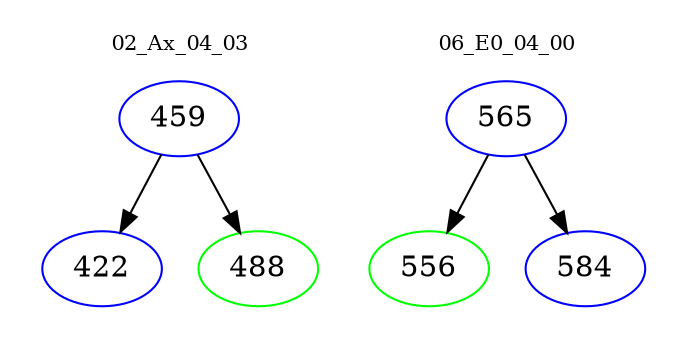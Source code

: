 digraph{
subgraph cluster_0 {
color = white
label = "02_Ax_04_03";
fontsize=10;
T0_459 [label="459", color="blue"]
T0_459 -> T0_422 [color="black"]
T0_422 [label="422", color="blue"]
T0_459 -> T0_488 [color="black"]
T0_488 [label="488", color="green"]
}
subgraph cluster_1 {
color = white
label = "06_E0_04_00";
fontsize=10;
T1_565 [label="565", color="blue"]
T1_565 -> T1_556 [color="black"]
T1_556 [label="556", color="green"]
T1_565 -> T1_584 [color="black"]
T1_584 [label="584", color="blue"]
}
}
